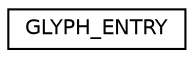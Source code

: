 digraph "Graphical Class Hierarchy"
{
  edge [fontname="Helvetica",fontsize="10",labelfontname="Helvetica",labelfontsize="10"];
  node [fontname="Helvetica",fontsize="10",shape=record];
  rankdir="LR";
  Node1 [label="GLYPH_ENTRY",height=0.2,width=0.4,color="black", fillcolor="white", style="filled",URL="$struct_g_l_y_p_h___e_n_t_r_y.html"];
}
